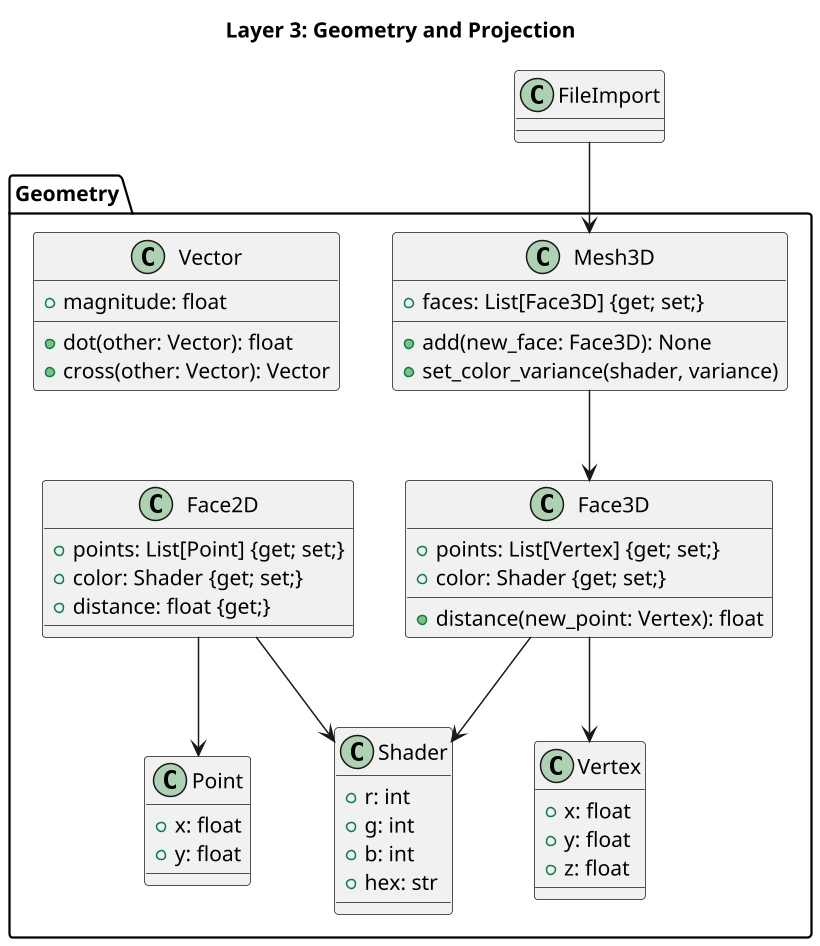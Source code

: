 @startuml Geometry_Projection_Layer
scale 1.5
title "Layer 3: Geometry and Projection"

package "Geometry" {
  class Mesh3D {
    + faces: List[Face3D] {get; set;}
    + add(new_face: Face3D): None
    + set_color_variance(shader, variance)
  }

  class Face3D {
    + points: List[Vertex] {get; set;}
    + color: Shader {get; set;}
    + distance(new_point: Vertex): float
  }

  class Face2D {
    + points: List[Point] {get; set;}
    + color: Shader {get; set;}
    + distance: float {get;}
  }

  class Vertex {
    + x: float
    + y: float
    + z: float
  }

  class Vector {
    + dot(other: Vector): float
    + cross(other: Vector): Vector
    + magnitude: float
  }

  class Point {
    + x: float
    + y: float
  }

  class Shader {
    + r: int
    + g: int
    + b: int
    + hex: str
  }
}

FileImport --> Mesh3D
Mesh3D --> Face3D
Face3D --> Vertex
Face3D --> Shader
Face2D --> Point
Face2D --> Shader
@enduml
